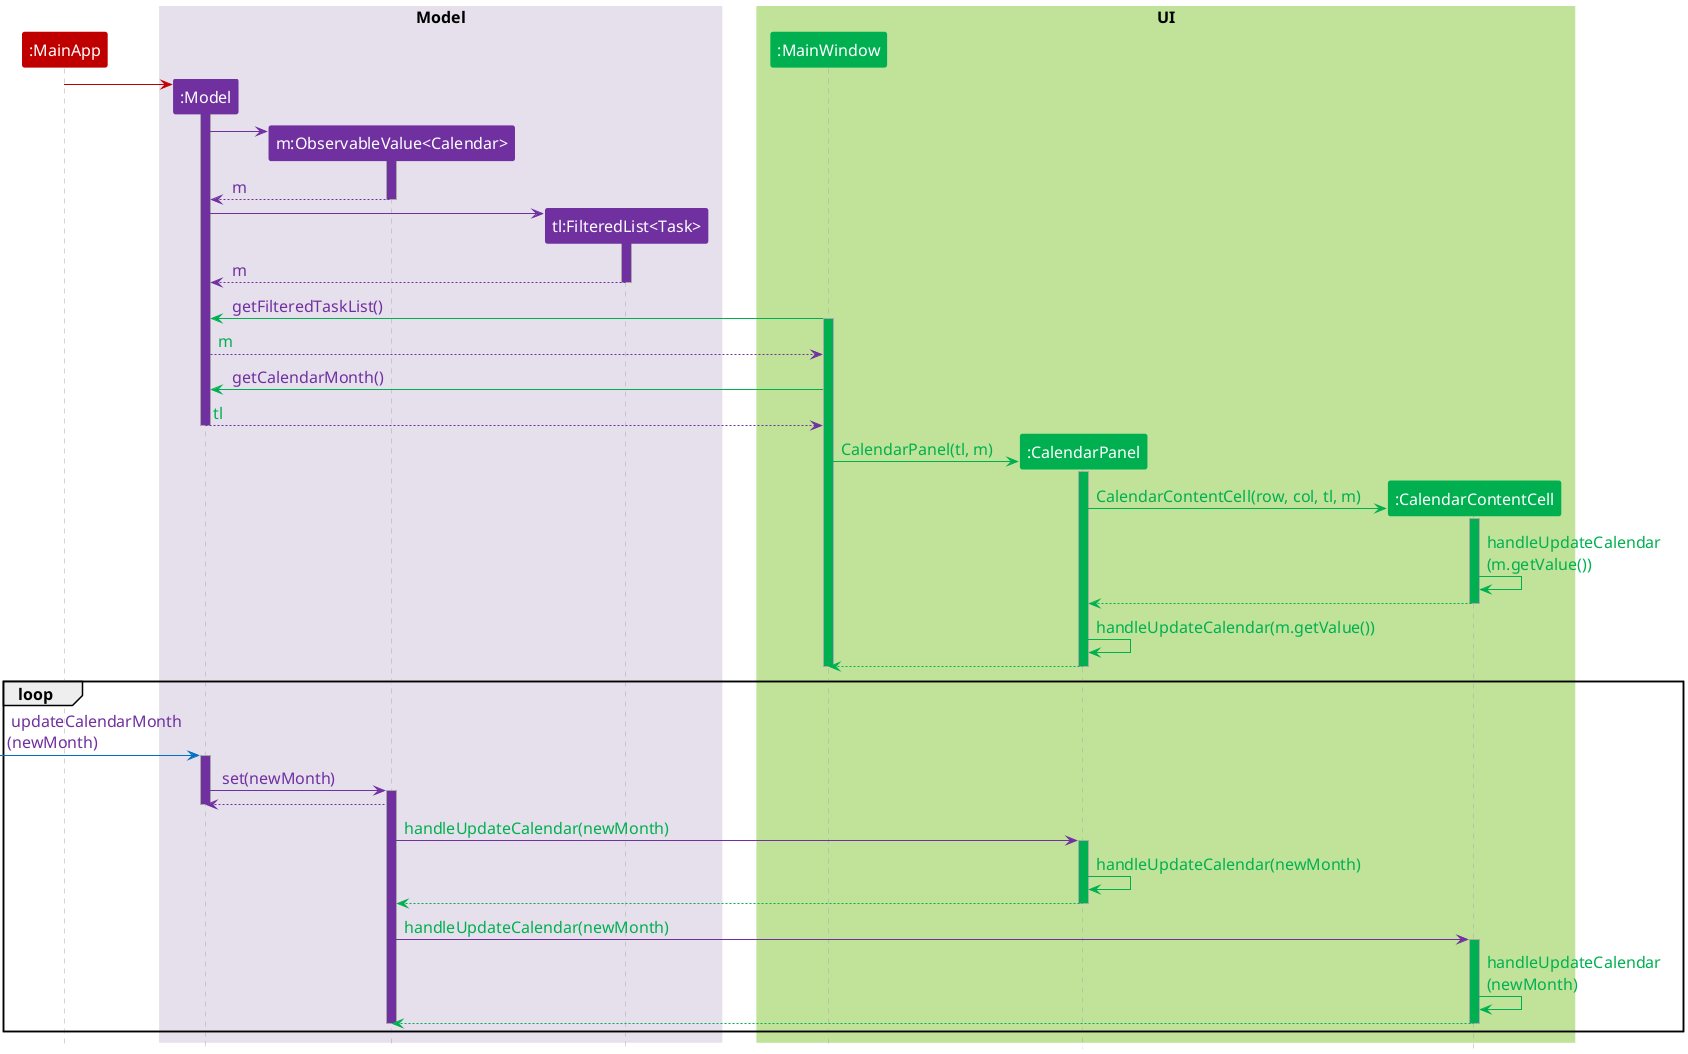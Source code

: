 @startuml CalendarRenderSequence

scale 1

skinparam defaultFontName Calibri
skinparam defaultFontSize 16
skinparam BoxPadding 16
skinparam ParticipantPadding 10
skinparam shadowing false
hide stereotype

skinparam sequence {
    BoxBorderColor transparent
    BoxFontSize 20

    ParticipantBorderColor<<main>> #C00000
    ParticipantBackgroundColor<<main>> #C00000

    ParticipantBorderColor<<ui>> #00B050
    ParticipantBackgroundColor<<ui>> #00B050

    ParticipantBorderColor<<logic>> #0070C0
    ParticipantBackgroundColor<<logic>> #0070C0

    ParticipantBorderColor<<model>> #7030A0
    ParticipantBackgroundColor<<model>> #7030A0

    groupBodyBackgroundColor transparent

    LifeLineBorderColor DarkGrey
    LifeLineBackgroundColor #00B050
    ParticipantFontColor #FFFFFF

    ArrowColor #00B050
    ArrowBorderColor #00B050
    ArrowFontColor #00B050
}
participant main as ":MainApp" <<main>>
box "Model" #E6E0EC
    participant model as ":Model" <<model>>
    participant month as "m:ObservableValue<Calendar>" <<model>>
    participant taskList as "tl:FilteredList<Task>" <<model>>
end box
box "UI" #C0E399
    participant mainWindow as ":MainWindow" <<ui>>
    participant calendarPanel as ":CalendarPanel" <<ui>>
    participant calendarContentCell as ":CalendarContentCell" <<ui>>
end box

' autoactivate on
hide footbox
create model
main-[#C00000]>model
activate model #7030A0
create month
model -[#7030A0]> month
activate month #7030A0
month --[#7030A0]>model: <color:#7030A0> m
deactivate month
create taskList
model -[#7030A0]> taskList
activate taskList #7030A0
taskList --[#7030A0]>model: <color:#7030A0> m
deactivate taskList

mainWindow -> model: <color:#7030A0> getFilteredTaskList()
activate mainWindow
model --[#7030A0]> mainWindow: m
mainWindow -> model: <color:#7030A0> getCalendarMonth()
model --[#7030A0]> mainWindow: tl
deactivate model
create calendarPanel
mainWindow -> calendarPanel: CalendarPanel(tl, m)
activate calendarPanel
create calendarContentCell
calendarPanel -> calendarContentCell : CalendarContentCell(row, col, tl, m)
activate calendarContentCell
calendarContentCell -> calendarContentCell: handleUpdateCalendar\n(m.getValue())
calendarContentCell --> calendarPanel
deactivate calendarContentCell
calendarPanel -> calendarPanel: handleUpdateCalendar(m.getValue())
calendarPanel --> mainWindow
deactivate calendarPanel
deactivate mainWindow
loop
[-[#0070C0]>model: <color:#7030A0> updateCalendarMonth\n<color:#7030A0>(newMonth)
activate model #7030A0
model -[#7030A0]>month: <color:#7030A0> set(newMonth)
activate month #7030A0
month --[#7030A0]> model
deactivate model
month -[#7030A0]> calendarPanel: handleUpdateCalendar(newMonth)
activate calendarPanel
calendarPanel -> calendarPanel: handleUpdateCalendar(newMonth)
calendarPanel --> month
deactivate calendarPanel
month -[#7030A0]> calendarContentCell: handleUpdateCalendar(newMonth)
activate calendarContentCell
calendarContentCell -> calendarContentCell: handleUpdateCalendar\n(newMonth)
calendarContentCell --> month
deactivate calendarContentCell
deactivate month
end loop



@enduml
